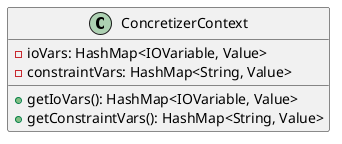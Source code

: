 @startuml

    class ConcretizerContext {
        -ioVars: HashMap<IOVariable, Value>
        -constraintVars: HashMap<String, Value>
        +getIoVars(): HashMap<IOVariable, Value>
        +getConstraintVars(): HashMap<String, Value>
    }

@enduml
